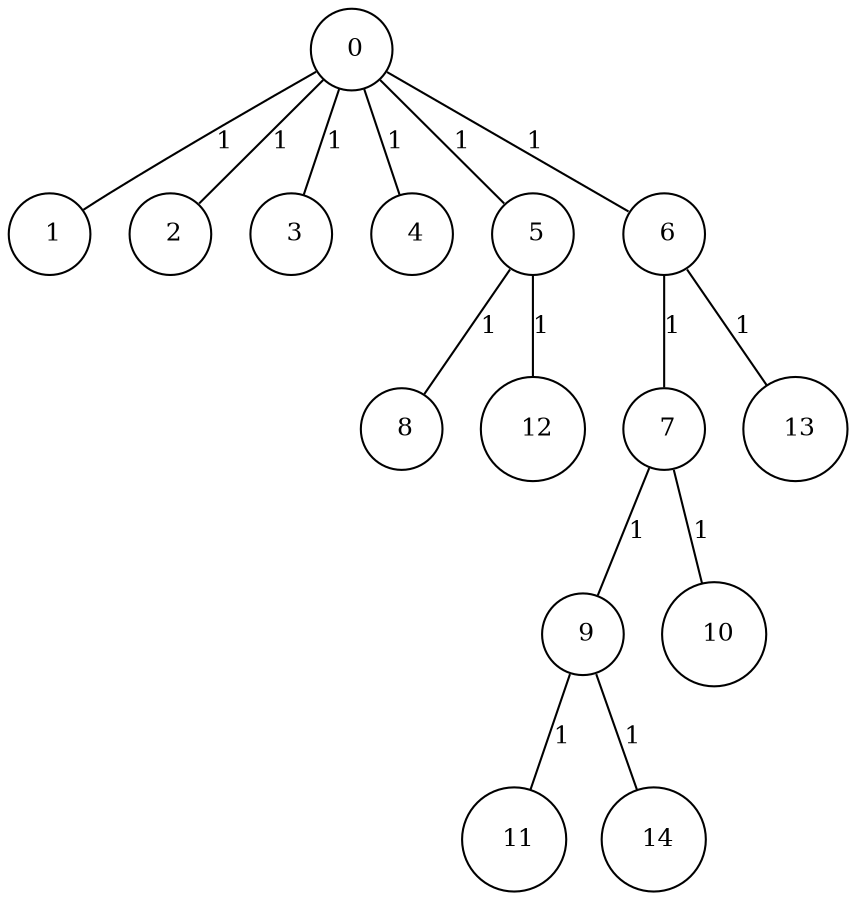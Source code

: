 graph G {
size="8.5,11;"
ratio = "expand;"
fixedsize="true;"
overlap="scale;"
node[shape=circle,width=.12,hight=.12,fontsize=12]
edge[fontsize=12]

0[label=" 0" color=black, pos="1.7205978,2.1134698!"];
1[label=" 1" color=black, pos="2.5083261,0.60132541!"];
2[label=" 2" color=black, pos="0.86198934,1.9389316!"];
3[label=" 3" color=black, pos="2.667274,2.2911901!"];
4[label=" 4" color=black, pos="0.41223887,2.2988578!"];
5[label=" 5" color=black, pos="1.8775552,0.71000894!"];
6[label=" 6" color=black, pos="2.2649268,1.2274699!"];
7[label=" 7" color=black, pos="1.6407535,0.56814057!"];
8[label=" 8" color=black, pos="1.2404447,2.0562464!"];
9[label=" 9" color=black, pos="0.16036596,1.1658922!"];
10[label=" 10" color=black, pos="2.5147924,0.37095398!"];
11[label=" 11" color=black, pos="2.1216965,2.0298331!"];
12[label=" 12" color=black, pos="2.7243336,0.18458465!"];
13[label=" 13" color=black, pos="0.34496107,2.4954278!"];
14[label=" 14" color=black, pos="1.3770073,2.7674058!"];
0--1[label="1"]
0--2[label="1"]
0--3[label="1"]
0--4[label="1"]
0--5[label="1"]
0--6[label="1"]
5--8[label="1"]
5--12[label="1"]
6--7[label="1"]
6--13[label="1"]
7--9[label="1"]
7--10[label="1"]
9--11[label="1"]
9--14[label="1"]

}
